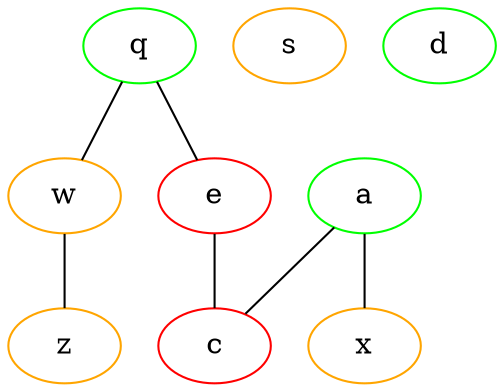 graph G{
q [color=green]; 
q -- w; 
q -- e; 
w [color=orange]; 
w -- z; 
e [color=red]; 
e -- c; 
a [color=green]; 
a -- x; 
a -- c; 
s [color=orange]; 
s; 
d [color=green]; 
d; 
z [color=orange]; 
x [color=orange]; 
c [color=red]; 
}
